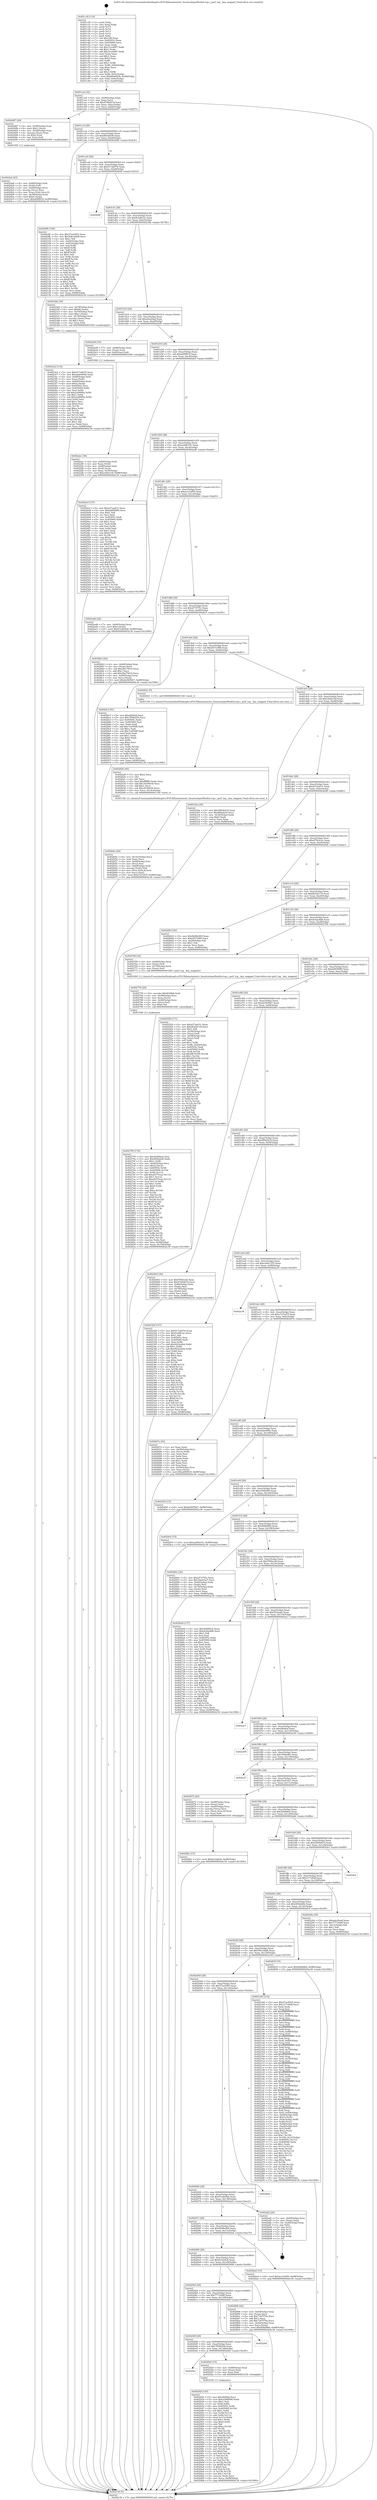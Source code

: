 digraph "0x401c30" {
  label = "0x401c30 (/mnt/c/Users/mathe/Desktop/tcc/POCII/binaries/extr_linuxtoolsperfbuiltin-top.c_perf_top__key_mapped_Final-ollvm.out::main(0))"
  labelloc = "t"
  node[shape=record]

  Entry [label="",width=0.3,height=0.3,shape=circle,fillcolor=black,style=filled]
  "0x401ca4" [label="{
     0x401ca4 [32]\l
     | [instrs]\l
     &nbsp;&nbsp;0x401ca4 \<+6\>: mov -0x98(%rbp),%eax\l
     &nbsp;&nbsp;0x401caa \<+2\>: mov %eax,%ecx\l
     &nbsp;&nbsp;0x401cac \<+6\>: sub $0x87db4b7d,%ecx\l
     &nbsp;&nbsp;0x401cb2 \<+6\>: mov %eax,-0xac(%rbp)\l
     &nbsp;&nbsp;0x401cb8 \<+6\>: mov %ecx,-0xb0(%rbp)\l
     &nbsp;&nbsp;0x401cbe \<+6\>: je 0000000000402487 \<main+0x857\>\l
  }"]
  "0x402487" [label="{
     0x402487 [29]\l
     | [instrs]\l
     &nbsp;&nbsp;0x402487 \<+4\>: mov -0x58(%rbp),%rax\l
     &nbsp;&nbsp;0x40248b \<+6\>: movl $0x1,(%rax)\l
     &nbsp;&nbsp;0x402491 \<+4\>: mov -0x58(%rbp),%rax\l
     &nbsp;&nbsp;0x402495 \<+3\>: movslq (%rax),%rax\l
     &nbsp;&nbsp;0x402498 \<+4\>: shl $0x2,%rax\l
     &nbsp;&nbsp;0x40249c \<+3\>: mov %rax,%rdi\l
     &nbsp;&nbsp;0x40249f \<+5\>: call 0000000000401050 \<malloc@plt\>\l
     | [calls]\l
     &nbsp;&nbsp;0x401050 \{1\} (unknown)\l
  }"]
  "0x401cc4" [label="{
     0x401cc4 [28]\l
     | [instrs]\l
     &nbsp;&nbsp;0x401cc4 \<+5\>: jmp 0000000000401cc9 \<main+0x99\>\l
     &nbsp;&nbsp;0x401cc9 \<+6\>: mov -0xac(%rbp),%eax\l
     &nbsp;&nbsp;0x401ccf \<+5\>: sub $0x89ebfd38,%eax\l
     &nbsp;&nbsp;0x401cd4 \<+6\>: mov %eax,-0xb4(%rbp)\l
     &nbsp;&nbsp;0x401cda \<+6\>: je 00000000004020f6 \<main+0x4c6\>\l
  }"]
  Exit [label="",width=0.3,height=0.3,shape=circle,fillcolor=black,style=filled,peripheries=2]
  "0x4020f6" [label="{
     0x4020f6 [106]\l
     | [instrs]\l
     &nbsp;&nbsp;0x4020f6 \<+5\>: mov $0x57ac6593,%eax\l
     &nbsp;&nbsp;0x4020fb \<+5\>: mov $0x50b1d4d8,%ecx\l
     &nbsp;&nbsp;0x402100 \<+2\>: mov $0x1,%dl\l
     &nbsp;&nbsp;0x402102 \<+7\>: mov -0x92(%rbp),%sil\l
     &nbsp;&nbsp;0x402109 \<+7\>: mov -0x91(%rbp),%dil\l
     &nbsp;&nbsp;0x402110 \<+3\>: mov %sil,%r8b\l
     &nbsp;&nbsp;0x402113 \<+4\>: xor $0xff,%r8b\l
     &nbsp;&nbsp;0x402117 \<+3\>: mov %dil,%r9b\l
     &nbsp;&nbsp;0x40211a \<+4\>: xor $0xff,%r9b\l
     &nbsp;&nbsp;0x40211e \<+3\>: xor $0x1,%dl\l
     &nbsp;&nbsp;0x402121 \<+3\>: mov %r8b,%r10b\l
     &nbsp;&nbsp;0x402124 \<+4\>: and $0xff,%r10b\l
     &nbsp;&nbsp;0x402128 \<+3\>: and %dl,%sil\l
     &nbsp;&nbsp;0x40212b \<+3\>: mov %r9b,%r11b\l
     &nbsp;&nbsp;0x40212e \<+4\>: and $0xff,%r11b\l
     &nbsp;&nbsp;0x402132 \<+3\>: and %dl,%dil\l
     &nbsp;&nbsp;0x402135 \<+3\>: or %sil,%r10b\l
     &nbsp;&nbsp;0x402138 \<+3\>: or %dil,%r11b\l
     &nbsp;&nbsp;0x40213b \<+3\>: xor %r11b,%r10b\l
     &nbsp;&nbsp;0x40213e \<+3\>: or %r9b,%r8b\l
     &nbsp;&nbsp;0x402141 \<+4\>: xor $0xff,%r8b\l
     &nbsp;&nbsp;0x402145 \<+3\>: or $0x1,%dl\l
     &nbsp;&nbsp;0x402148 \<+3\>: and %dl,%r8b\l
     &nbsp;&nbsp;0x40214b \<+3\>: or %r8b,%r10b\l
     &nbsp;&nbsp;0x40214e \<+4\>: test $0x1,%r10b\l
     &nbsp;&nbsp;0x402152 \<+3\>: cmovne %ecx,%eax\l
     &nbsp;&nbsp;0x402155 \<+6\>: mov %eax,-0x98(%rbp)\l
     &nbsp;&nbsp;0x40215b \<+5\>: jmp 0000000000402c36 \<main+0x1006\>\l
  }"]
  "0x401ce0" [label="{
     0x401ce0 [28]\l
     | [instrs]\l
     &nbsp;&nbsp;0x401ce0 \<+5\>: jmp 0000000000401ce5 \<main+0xb5\>\l
     &nbsp;&nbsp;0x401ce5 \<+6\>: mov -0xac(%rbp),%eax\l
     &nbsp;&nbsp;0x401ceb \<+5\>: sub $0x917a6076,%eax\l
     &nbsp;&nbsp;0x401cf0 \<+6\>: mov %eax,-0xb8(%rbp)\l
     &nbsp;&nbsp;0x401cf6 \<+6\>: je 0000000000402b4f \<main+0xf1f\>\l
  }"]
  "0x402c36" [label="{
     0x402c36 [5]\l
     | [instrs]\l
     &nbsp;&nbsp;0x402c36 \<+5\>: jmp 0000000000401ca4 \<main+0x74\>\l
  }"]
  "0x401c30" [label="{
     0x401c30 [116]\l
     | [instrs]\l
     &nbsp;&nbsp;0x401c30 \<+1\>: push %rbp\l
     &nbsp;&nbsp;0x401c31 \<+3\>: mov %rsp,%rbp\l
     &nbsp;&nbsp;0x401c34 \<+2\>: push %r15\l
     &nbsp;&nbsp;0x401c36 \<+2\>: push %r14\l
     &nbsp;&nbsp;0x401c38 \<+2\>: push %r13\l
     &nbsp;&nbsp;0x401c3a \<+2\>: push %r12\l
     &nbsp;&nbsp;0x401c3c \<+1\>: push %rbx\l
     &nbsp;&nbsp;0x401c3d \<+7\>: sub $0x148,%rsp\l
     &nbsp;&nbsp;0x401c44 \<+7\>: mov 0x40505c,%eax\l
     &nbsp;&nbsp;0x401c4b \<+7\>: mov 0x405060,%ecx\l
     &nbsp;&nbsp;0x401c52 \<+2\>: mov %eax,%edx\l
     &nbsp;&nbsp;0x401c54 \<+6\>: sub $0x31ce48f7,%edx\l
     &nbsp;&nbsp;0x401c5a \<+3\>: sub $0x1,%edx\l
     &nbsp;&nbsp;0x401c5d \<+6\>: add $0x31ce48f7,%edx\l
     &nbsp;&nbsp;0x401c63 \<+3\>: imul %edx,%eax\l
     &nbsp;&nbsp;0x401c66 \<+3\>: and $0x1,%eax\l
     &nbsp;&nbsp;0x401c69 \<+3\>: cmp $0x0,%eax\l
     &nbsp;&nbsp;0x401c6c \<+4\>: sete %r8b\l
     &nbsp;&nbsp;0x401c70 \<+4\>: and $0x1,%r8b\l
     &nbsp;&nbsp;0x401c74 \<+7\>: mov %r8b,-0x92(%rbp)\l
     &nbsp;&nbsp;0x401c7b \<+3\>: cmp $0xa,%ecx\l
     &nbsp;&nbsp;0x401c7e \<+4\>: setl %r8b\l
     &nbsp;&nbsp;0x401c82 \<+4\>: and $0x1,%r8b\l
     &nbsp;&nbsp;0x401c86 \<+7\>: mov %r8b,-0x91(%rbp)\l
     &nbsp;&nbsp;0x401c8d \<+10\>: movl $0x89ebfd38,-0x98(%rbp)\l
     &nbsp;&nbsp;0x401c97 \<+6\>: mov %edi,-0x9c(%rbp)\l
     &nbsp;&nbsp;0x401c9d \<+7\>: mov %rsi,-0xa8(%rbp)\l
  }"]
  "0x40292f" [label="{
     0x40292f [145]\l
     | [instrs]\l
     &nbsp;&nbsp;0x40292f \<+5\>: mov $0xafb94af,%ecx\l
     &nbsp;&nbsp;0x402934 \<+5\>: mov $0xec846990,%edx\l
     &nbsp;&nbsp;0x402939 \<+3\>: mov $0x1,%sil\l
     &nbsp;&nbsp;0x40293c \<+3\>: xor %r8d,%r8d\l
     &nbsp;&nbsp;0x40293f \<+8\>: mov 0x40505c,%r9d\l
     &nbsp;&nbsp;0x402947 \<+8\>: mov 0x405060,%r10d\l
     &nbsp;&nbsp;0x40294f \<+4\>: sub $0x1,%r8d\l
     &nbsp;&nbsp;0x402953 \<+3\>: mov %r9d,%r11d\l
     &nbsp;&nbsp;0x402956 \<+3\>: add %r8d,%r11d\l
     &nbsp;&nbsp;0x402959 \<+4\>: imul %r11d,%r9d\l
     &nbsp;&nbsp;0x40295d \<+4\>: and $0x1,%r9d\l
     &nbsp;&nbsp;0x402961 \<+4\>: cmp $0x0,%r9d\l
     &nbsp;&nbsp;0x402965 \<+3\>: sete %bl\l
     &nbsp;&nbsp;0x402968 \<+4\>: cmp $0xa,%r10d\l
     &nbsp;&nbsp;0x40296c \<+4\>: setl %r14b\l
     &nbsp;&nbsp;0x402970 \<+3\>: mov %bl,%r15b\l
     &nbsp;&nbsp;0x402973 \<+4\>: xor $0xff,%r15b\l
     &nbsp;&nbsp;0x402977 \<+3\>: mov %r14b,%r12b\l
     &nbsp;&nbsp;0x40297a \<+4\>: xor $0xff,%r12b\l
     &nbsp;&nbsp;0x40297e \<+4\>: xor $0x0,%sil\l
     &nbsp;&nbsp;0x402982 \<+3\>: mov %r15b,%r13b\l
     &nbsp;&nbsp;0x402985 \<+4\>: and $0x0,%r13b\l
     &nbsp;&nbsp;0x402989 \<+3\>: and %sil,%bl\l
     &nbsp;&nbsp;0x40298c \<+3\>: mov %r12b,%al\l
     &nbsp;&nbsp;0x40298f \<+2\>: and $0x0,%al\l
     &nbsp;&nbsp;0x402991 \<+3\>: and %sil,%r14b\l
     &nbsp;&nbsp;0x402994 \<+3\>: or %bl,%r13b\l
     &nbsp;&nbsp;0x402997 \<+3\>: or %r14b,%al\l
     &nbsp;&nbsp;0x40299a \<+3\>: xor %al,%r13b\l
     &nbsp;&nbsp;0x40299d \<+3\>: or %r12b,%r15b\l
     &nbsp;&nbsp;0x4029a0 \<+4\>: xor $0xff,%r15b\l
     &nbsp;&nbsp;0x4029a4 \<+4\>: or $0x0,%sil\l
     &nbsp;&nbsp;0x4029a8 \<+3\>: and %sil,%r15b\l
     &nbsp;&nbsp;0x4029ab \<+3\>: or %r15b,%r13b\l
     &nbsp;&nbsp;0x4029ae \<+4\>: test $0x1,%r13b\l
     &nbsp;&nbsp;0x4029b2 \<+3\>: cmovne %edx,%ecx\l
     &nbsp;&nbsp;0x4029b5 \<+6\>: mov %ecx,-0x98(%rbp)\l
     &nbsp;&nbsp;0x4029bb \<+5\>: jmp 0000000000402c36 \<main+0x1006\>\l
  }"]
  "0x402b4f" [label="{
     0x402b4f\l
  }", style=dashed]
  "0x401cfc" [label="{
     0x401cfc [28]\l
     | [instrs]\l
     &nbsp;&nbsp;0x401cfc \<+5\>: jmp 0000000000401d01 \<main+0xd1\>\l
     &nbsp;&nbsp;0x401d01 \<+6\>: mov -0xac(%rbp),%eax\l
     &nbsp;&nbsp;0x401d07 \<+5\>: sub $0x9c4d0c2c,%eax\l
     &nbsp;&nbsp;0x401d0c \<+6\>: mov %eax,-0xbc(%rbp)\l
     &nbsp;&nbsp;0x401d12 \<+6\>: je 00000000004023bb \<main+0x78b\>\l
  }"]
  "0x4020ec" [label="{
     0x4020ec\l
  }", style=dashed]
  "0x4023bb" [label="{
     0x4023bb [39]\l
     | [instrs]\l
     &nbsp;&nbsp;0x4023bb \<+4\>: mov -0x78(%rbp),%rax\l
     &nbsp;&nbsp;0x4023bf \<+6\>: movl $0x64,(%rax)\l
     &nbsp;&nbsp;0x4023c5 \<+4\>: mov -0x70(%rbp),%rax\l
     &nbsp;&nbsp;0x4023c9 \<+6\>: movl $0x1,(%rax)\l
     &nbsp;&nbsp;0x4023cf \<+4\>: mov -0x70(%rbp),%rax\l
     &nbsp;&nbsp;0x4023d3 \<+3\>: movslq (%rax),%rax\l
     &nbsp;&nbsp;0x4023d6 \<+4\>: shl $0x3,%rax\l
     &nbsp;&nbsp;0x4023da \<+3\>: mov %rax,%rdi\l
     &nbsp;&nbsp;0x4023dd \<+5\>: call 0000000000401050 \<malloc@plt\>\l
     | [calls]\l
     &nbsp;&nbsp;0x401050 \{1\} (unknown)\l
  }"]
  "0x401d18" [label="{
     0x401d18 [28]\l
     | [instrs]\l
     &nbsp;&nbsp;0x401d18 \<+5\>: jmp 0000000000401d1d \<main+0xed\>\l
     &nbsp;&nbsp;0x401d1d \<+6\>: mov -0xac(%rbp),%eax\l
     &nbsp;&nbsp;0x401d23 \<+5\>: sub $0xa4e20aaf,%eax\l
     &nbsp;&nbsp;0x401d28 \<+6\>: mov %eax,-0xc0(%rbp)\l
     &nbsp;&nbsp;0x401d2e \<+6\>: je 00000000004022d9 \<main+0x6a9\>\l
  }"]
  "0x402920" [label="{
     0x402920 [15]\l
     | [instrs]\l
     &nbsp;&nbsp;0x402920 \<+4\>: mov -0x68(%rbp),%rax\l
     &nbsp;&nbsp;0x402924 \<+3\>: mov (%rax),%rax\l
     &nbsp;&nbsp;0x402927 \<+3\>: mov %rax,%rdi\l
     &nbsp;&nbsp;0x40292a \<+5\>: call 0000000000401030 \<free@plt\>\l
     | [calls]\l
     &nbsp;&nbsp;0x401030 \{1\} (unknown)\l
  }"]
  "0x4022d9" [label="{
     0x4022d9 [19]\l
     | [instrs]\l
     &nbsp;&nbsp;0x4022d9 \<+7\>: mov -0x88(%rbp),%rax\l
     &nbsp;&nbsp;0x4022e0 \<+3\>: mov (%rax),%rax\l
     &nbsp;&nbsp;0x4022e3 \<+4\>: mov 0x8(%rax),%rdi\l
     &nbsp;&nbsp;0x4022e7 \<+5\>: call 0000000000401060 \<atoi@plt\>\l
     | [calls]\l
     &nbsp;&nbsp;0x401060 \{1\} (unknown)\l
  }"]
  "0x401d34" [label="{
     0x401d34 [28]\l
     | [instrs]\l
     &nbsp;&nbsp;0x401d34 \<+5\>: jmp 0000000000401d39 \<main+0x109\>\l
     &nbsp;&nbsp;0x401d39 \<+6\>: mov -0xac(%rbp),%eax\l
     &nbsp;&nbsp;0x401d3f \<+5\>: sub $0xa6f6f818,%eax\l
     &nbsp;&nbsp;0x401d44 \<+6\>: mov %eax,-0xc4(%rbp)\l
     &nbsp;&nbsp;0x401d4a \<+6\>: je 00000000004024cf \<main+0x89f\>\l
  }"]
  "0x4020d0" [label="{
     0x4020d0 [28]\l
     | [instrs]\l
     &nbsp;&nbsp;0x4020d0 \<+5\>: jmp 00000000004020d5 \<main+0x4a5\>\l
     &nbsp;&nbsp;0x4020d5 \<+6\>: mov -0xac(%rbp),%eax\l
     &nbsp;&nbsp;0x4020db \<+5\>: sub $0x7f566258,%eax\l
     &nbsp;&nbsp;0x4020e0 \<+6\>: mov %eax,-0x148(%rbp)\l
     &nbsp;&nbsp;0x4020e6 \<+6\>: je 0000000000402920 \<main+0xcf0\>\l
  }"]
  "0x4024cf" [label="{
     0x4024cf [137]\l
     | [instrs]\l
     &nbsp;&nbsp;0x4024cf \<+5\>: mov $0xd37aa031,%eax\l
     &nbsp;&nbsp;0x4024d4 \<+5\>: mov $0xdd4589f0,%ecx\l
     &nbsp;&nbsp;0x4024d9 \<+2\>: mov $0x1,%dl\l
     &nbsp;&nbsp;0x4024db \<+2\>: xor %esi,%esi\l
     &nbsp;&nbsp;0x4024dd \<+7\>: mov 0x40505c,%edi\l
     &nbsp;&nbsp;0x4024e4 \<+8\>: mov 0x405060,%r8d\l
     &nbsp;&nbsp;0x4024ec \<+3\>: sub $0x1,%esi\l
     &nbsp;&nbsp;0x4024ef \<+3\>: mov %edi,%r9d\l
     &nbsp;&nbsp;0x4024f2 \<+3\>: add %esi,%r9d\l
     &nbsp;&nbsp;0x4024f5 \<+4\>: imul %r9d,%edi\l
     &nbsp;&nbsp;0x4024f9 \<+3\>: and $0x1,%edi\l
     &nbsp;&nbsp;0x4024fc \<+3\>: cmp $0x0,%edi\l
     &nbsp;&nbsp;0x4024ff \<+4\>: sete %r10b\l
     &nbsp;&nbsp;0x402503 \<+4\>: cmp $0xa,%r8d\l
     &nbsp;&nbsp;0x402507 \<+4\>: setl %r11b\l
     &nbsp;&nbsp;0x40250b \<+3\>: mov %r10b,%bl\l
     &nbsp;&nbsp;0x40250e \<+3\>: xor $0xff,%bl\l
     &nbsp;&nbsp;0x402511 \<+3\>: mov %r11b,%r14b\l
     &nbsp;&nbsp;0x402514 \<+4\>: xor $0xff,%r14b\l
     &nbsp;&nbsp;0x402518 \<+3\>: xor $0x1,%dl\l
     &nbsp;&nbsp;0x40251b \<+3\>: mov %bl,%r15b\l
     &nbsp;&nbsp;0x40251e \<+4\>: and $0xff,%r15b\l
     &nbsp;&nbsp;0x402522 \<+3\>: and %dl,%r10b\l
     &nbsp;&nbsp;0x402525 \<+3\>: mov %r14b,%r12b\l
     &nbsp;&nbsp;0x402528 \<+4\>: and $0xff,%r12b\l
     &nbsp;&nbsp;0x40252c \<+3\>: and %dl,%r11b\l
     &nbsp;&nbsp;0x40252f \<+3\>: or %r10b,%r15b\l
     &nbsp;&nbsp;0x402532 \<+3\>: or %r11b,%r12b\l
     &nbsp;&nbsp;0x402535 \<+3\>: xor %r12b,%r15b\l
     &nbsp;&nbsp;0x402538 \<+3\>: or %r14b,%bl\l
     &nbsp;&nbsp;0x40253b \<+3\>: xor $0xff,%bl\l
     &nbsp;&nbsp;0x40253e \<+3\>: or $0x1,%dl\l
     &nbsp;&nbsp;0x402541 \<+2\>: and %dl,%bl\l
     &nbsp;&nbsp;0x402543 \<+3\>: or %bl,%r15b\l
     &nbsp;&nbsp;0x402546 \<+4\>: test $0x1,%r15b\l
     &nbsp;&nbsp;0x40254a \<+3\>: cmovne %ecx,%eax\l
     &nbsp;&nbsp;0x40254d \<+6\>: mov %eax,-0x98(%rbp)\l
     &nbsp;&nbsp;0x402553 \<+5\>: jmp 0000000000402c36 \<main+0x1006\>\l
  }"]
  "0x401d50" [label="{
     0x401d50 [28]\l
     | [instrs]\l
     &nbsp;&nbsp;0x401d50 \<+5\>: jmp 0000000000401d55 \<main+0x125\>\l
     &nbsp;&nbsp;0x401d55 \<+6\>: mov -0xac(%rbp),%eax\l
     &nbsp;&nbsp;0x401d5b \<+5\>: sub $0xaa69b191,%eax\l
     &nbsp;&nbsp;0x401d60 \<+6\>: mov %eax,-0xc8(%rbp)\l
     &nbsp;&nbsp;0x401d66 \<+6\>: je 0000000000402ad6 \<main+0xea6\>\l
  }"]
  "0x4022b8" [label="{
     0x4022b8\l
  }", style=dashed]
  "0x402ad6" [label="{
     0x402ad6 [28]\l
     | [instrs]\l
     &nbsp;&nbsp;0x402ad6 \<+7\>: mov -0x90(%rbp),%rax\l
     &nbsp;&nbsp;0x402add \<+6\>: movl $0x0,(%rax)\l
     &nbsp;&nbsp;0x402ae3 \<+10\>: movl $0x67a4b5bd,-0x98(%rbp)\l
     &nbsp;&nbsp;0x402aed \<+5\>: jmp 0000000000402c36 \<main+0x1006\>\l
  }"]
  "0x401d6c" [label="{
     0x401d6c [28]\l
     | [instrs]\l
     &nbsp;&nbsp;0x401d6c \<+5\>: jmp 0000000000401d71 \<main+0x141\>\l
     &nbsp;&nbsp;0x401d71 \<+6\>: mov -0xac(%rbp),%eax\l
     &nbsp;&nbsp;0x401d77 \<+5\>: sub $0xace1dd50,%eax\l
     &nbsp;&nbsp;0x401d7c \<+6\>: mov %eax,-0xcc(%rbp)\l
     &nbsp;&nbsp;0x401d82 \<+6\>: je 00000000004026b3 \<main+0xa83\>\l
  }"]
  "0x4020b4" [label="{
     0x4020b4 [28]\l
     | [instrs]\l
     &nbsp;&nbsp;0x4020b4 \<+5\>: jmp 00000000004020b9 \<main+0x489\>\l
     &nbsp;&nbsp;0x4020b9 \<+6\>: mov -0xac(%rbp),%eax\l
     &nbsp;&nbsp;0x4020bf \<+5\>: sub $0x77716d4f,%eax\l
     &nbsp;&nbsp;0x4020c4 \<+6\>: mov %eax,-0x144(%rbp)\l
     &nbsp;&nbsp;0x4020ca \<+6\>: je 00000000004022b8 \<main+0x688\>\l
  }"]
  "0x4026b3" [label="{
     0x4026b3 [42]\l
     | [instrs]\l
     &nbsp;&nbsp;0x4026b3 \<+4\>: mov -0x60(%rbp),%rax\l
     &nbsp;&nbsp;0x4026b7 \<+2\>: mov (%rax),%ecx\l
     &nbsp;&nbsp;0x4026b9 \<+6\>: sub $0x28a75618,%ecx\l
     &nbsp;&nbsp;0x4026bf \<+3\>: add $0x1,%ecx\l
     &nbsp;&nbsp;0x4026c2 \<+6\>: add $0x28a75618,%ecx\l
     &nbsp;&nbsp;0x4026c8 \<+4\>: mov -0x60(%rbp),%rax\l
     &nbsp;&nbsp;0x4026cc \<+2\>: mov %ecx,(%rax)\l
     &nbsp;&nbsp;0x4026ce \<+10\>: movl $0xde5659b7,-0x98(%rbp)\l
     &nbsp;&nbsp;0x4026d8 \<+5\>: jmp 0000000000402c36 \<main+0x1006\>\l
  }"]
  "0x401d88" [label="{
     0x401d88 [28]\l
     | [instrs]\l
     &nbsp;&nbsp;0x401d88 \<+5\>: jmp 0000000000401d8d \<main+0x15d\>\l
     &nbsp;&nbsp;0x401d8d \<+6\>: mov -0xac(%rbp),%eax\l
     &nbsp;&nbsp;0x401d93 \<+5\>: sub $0xaf73755c,%eax\l
     &nbsp;&nbsp;0x401d98 \<+6\>: mov %eax,-0xd0(%rbp)\l
     &nbsp;&nbsp;0x401d9e \<+6\>: je 00000000004028c5 \<main+0xc95\>\l
  }"]
  "0x40289b" [label="{
     0x40289b [42]\l
     | [instrs]\l
     &nbsp;&nbsp;0x40289b \<+4\>: mov -0x40(%rbp),%rax\l
     &nbsp;&nbsp;0x40289f \<+2\>: mov (%rax),%ecx\l
     &nbsp;&nbsp;0x4028a1 \<+6\>: sub $0x7347f70a,%ecx\l
     &nbsp;&nbsp;0x4028a7 \<+3\>: add $0x1,%ecx\l
     &nbsp;&nbsp;0x4028aa \<+6\>: add $0x7347f70a,%ecx\l
     &nbsp;&nbsp;0x4028b0 \<+4\>: mov -0x40(%rbp),%rax\l
     &nbsp;&nbsp;0x4028b4 \<+2\>: mov %ecx,(%rax)\l
     &nbsp;&nbsp;0x4028b6 \<+10\>: movl $0xf0db9f66,-0x98(%rbp)\l
     &nbsp;&nbsp;0x4028c0 \<+5\>: jmp 0000000000402c36 \<main+0x1006\>\l
  }"]
  "0x4028c5" [label="{
     0x4028c5 [91]\l
     | [instrs]\l
     &nbsp;&nbsp;0x4028c5 \<+5\>: mov $0xafb94af,%eax\l
     &nbsp;&nbsp;0x4028ca \<+5\>: mov $0x7f566258,%ecx\l
     &nbsp;&nbsp;0x4028cf \<+7\>: mov 0x40505c,%edx\l
     &nbsp;&nbsp;0x4028d6 \<+7\>: mov 0x405060,%esi\l
     &nbsp;&nbsp;0x4028dd \<+2\>: mov %edx,%edi\l
     &nbsp;&nbsp;0x4028df \<+6\>: add $0x7cef50f8,%edi\l
     &nbsp;&nbsp;0x4028e5 \<+3\>: sub $0x1,%edi\l
     &nbsp;&nbsp;0x4028e8 \<+6\>: sub $0x7cef50f8,%edi\l
     &nbsp;&nbsp;0x4028ee \<+3\>: imul %edi,%edx\l
     &nbsp;&nbsp;0x4028f1 \<+3\>: and $0x1,%edx\l
     &nbsp;&nbsp;0x4028f4 \<+3\>: cmp $0x0,%edx\l
     &nbsp;&nbsp;0x4028f7 \<+4\>: sete %r8b\l
     &nbsp;&nbsp;0x4028fb \<+3\>: cmp $0xa,%esi\l
     &nbsp;&nbsp;0x4028fe \<+4\>: setl %r9b\l
     &nbsp;&nbsp;0x402902 \<+3\>: mov %r8b,%r10b\l
     &nbsp;&nbsp;0x402905 \<+3\>: and %r9b,%r10b\l
     &nbsp;&nbsp;0x402908 \<+3\>: xor %r9b,%r8b\l
     &nbsp;&nbsp;0x40290b \<+3\>: or %r8b,%r10b\l
     &nbsp;&nbsp;0x40290e \<+4\>: test $0x1,%r10b\l
     &nbsp;&nbsp;0x402912 \<+3\>: cmovne %ecx,%eax\l
     &nbsp;&nbsp;0x402915 \<+6\>: mov %eax,-0x98(%rbp)\l
     &nbsp;&nbsp;0x40291b \<+5\>: jmp 0000000000402c36 \<main+0x1006\>\l
  }"]
  "0x401da4" [label="{
     0x401da4 [28]\l
     | [instrs]\l
     &nbsp;&nbsp;0x401da4 \<+5\>: jmp 0000000000401da9 \<main+0x179\>\l
     &nbsp;&nbsp;0x401da9 \<+6\>: mov -0xac(%rbp),%eax\l
     &nbsp;&nbsp;0x401daf \<+5\>: sub $0xb557af89,%eax\l
     &nbsp;&nbsp;0x401db4 \<+6\>: mov %eax,-0xd4(%rbp)\l
     &nbsp;&nbsp;0x401dba \<+6\>: je 0000000000402621 \<main+0x9f1\>\l
  }"]
  "0x40288c" [label="{
     0x40288c [15]\l
     | [instrs]\l
     &nbsp;&nbsp;0x40288c \<+10\>: movl $0x6e1bbfc8,-0x98(%rbp)\l
     &nbsp;&nbsp;0x402896 \<+5\>: jmp 0000000000402c36 \<main+0x1006\>\l
  }"]
  "0x402621" [label="{
     0x402621 [5]\l
     | [instrs]\l
     &nbsp;&nbsp;0x402621 \<+5\>: call 0000000000401160 \<next_i\>\l
     | [calls]\l
     &nbsp;&nbsp;0x401160 \{1\} (/mnt/c/Users/mathe/Desktop/tcc/POCII/binaries/extr_linuxtoolsperfbuiltin-top.c_perf_top__key_mapped_Final-ollvm.out::next_i)\l
  }"]
  "0x401dc0" [label="{
     0x401dc0 [28]\l
     | [instrs]\l
     &nbsp;&nbsp;0x401dc0 \<+5\>: jmp 0000000000401dc5 \<main+0x195\>\l
     &nbsp;&nbsp;0x401dc5 \<+6\>: mov -0xac(%rbp),%eax\l
     &nbsp;&nbsp;0x401dcb \<+5\>: sub $0xc0ddc10f,%eax\l
     &nbsp;&nbsp;0x401dd0 \<+6\>: mov %eax,-0xd8(%rbp)\l
     &nbsp;&nbsp;0x401dd6 \<+6\>: je 000000000040230a \<main+0x6da\>\l
  }"]
  "0x402795" [label="{
     0x402795 [170]\l
     | [instrs]\l
     &nbsp;&nbsp;0x402795 \<+5\>: mov $0x204f46cb,%esi\l
     &nbsp;&nbsp;0x40279a \<+5\>: mov $0x489debf2,%edx\l
     &nbsp;&nbsp;0x40279f \<+3\>: mov $0x1,%r8b\l
     &nbsp;&nbsp;0x4027a2 \<+4\>: mov -0x40(%rbp),%rcx\l
     &nbsp;&nbsp;0x4027a6 \<+6\>: movl $0x0,(%rcx)\l
     &nbsp;&nbsp;0x4027ac \<+8\>: mov 0x40505c,%r9d\l
     &nbsp;&nbsp;0x4027b4 \<+8\>: mov 0x405060,%r10d\l
     &nbsp;&nbsp;0x4027bc \<+3\>: mov %r9d,%r11d\l
     &nbsp;&nbsp;0x4027bf \<+7\>: add $0xa9375ca2,%r11d\l
     &nbsp;&nbsp;0x4027c6 \<+4\>: sub $0x1,%r11d\l
     &nbsp;&nbsp;0x4027ca \<+7\>: sub $0xa9375ca2,%r11d\l
     &nbsp;&nbsp;0x4027d1 \<+4\>: imul %r11d,%r9d\l
     &nbsp;&nbsp;0x4027d5 \<+4\>: and $0x1,%r9d\l
     &nbsp;&nbsp;0x4027d9 \<+4\>: cmp $0x0,%r9d\l
     &nbsp;&nbsp;0x4027dd \<+3\>: sete %bl\l
     &nbsp;&nbsp;0x4027e0 \<+4\>: cmp $0xa,%r10d\l
     &nbsp;&nbsp;0x4027e4 \<+4\>: setl %r14b\l
     &nbsp;&nbsp;0x4027e8 \<+3\>: mov %bl,%r15b\l
     &nbsp;&nbsp;0x4027eb \<+4\>: xor $0xff,%r15b\l
     &nbsp;&nbsp;0x4027ef \<+3\>: mov %r14b,%r12b\l
     &nbsp;&nbsp;0x4027f2 \<+4\>: xor $0xff,%r12b\l
     &nbsp;&nbsp;0x4027f6 \<+4\>: xor $0x1,%r8b\l
     &nbsp;&nbsp;0x4027fa \<+3\>: mov %r15b,%r13b\l
     &nbsp;&nbsp;0x4027fd \<+4\>: and $0xff,%r13b\l
     &nbsp;&nbsp;0x402801 \<+3\>: and %r8b,%bl\l
     &nbsp;&nbsp;0x402804 \<+3\>: mov %r12b,%cl\l
     &nbsp;&nbsp;0x402807 \<+3\>: and $0xff,%cl\l
     &nbsp;&nbsp;0x40280a \<+3\>: and %r8b,%r14b\l
     &nbsp;&nbsp;0x40280d \<+3\>: or %bl,%r13b\l
     &nbsp;&nbsp;0x402810 \<+3\>: or %r14b,%cl\l
     &nbsp;&nbsp;0x402813 \<+3\>: xor %cl,%r13b\l
     &nbsp;&nbsp;0x402816 \<+3\>: or %r12b,%r15b\l
     &nbsp;&nbsp;0x402819 \<+4\>: xor $0xff,%r15b\l
     &nbsp;&nbsp;0x40281d \<+4\>: or $0x1,%r8b\l
     &nbsp;&nbsp;0x402821 \<+3\>: and %r8b,%r15b\l
     &nbsp;&nbsp;0x402824 \<+3\>: or %r15b,%r13b\l
     &nbsp;&nbsp;0x402827 \<+4\>: test $0x1,%r13b\l
     &nbsp;&nbsp;0x40282b \<+3\>: cmovne %edx,%esi\l
     &nbsp;&nbsp;0x40282e \<+6\>: mov %esi,-0x98(%rbp)\l
     &nbsp;&nbsp;0x402834 \<+6\>: mov %eax,-0x150(%rbp)\l
     &nbsp;&nbsp;0x40283a \<+5\>: jmp 0000000000402c36 \<main+0x1006\>\l
  }"]
  "0x40230a" [label="{
     0x40230a [30]\l
     | [instrs]\l
     &nbsp;&nbsp;0x40230a \<+5\>: mov $0x29b56419,%eax\l
     &nbsp;&nbsp;0x40230f \<+5\>: mov $0xdf9ad218,%ecx\l
     &nbsp;&nbsp;0x402314 \<+3\>: mov -0x30(%rbp),%edx\l
     &nbsp;&nbsp;0x402317 \<+3\>: cmp $0x0,%edx\l
     &nbsp;&nbsp;0x40231a \<+3\>: cmove %ecx,%eax\l
     &nbsp;&nbsp;0x40231d \<+6\>: mov %eax,-0x98(%rbp)\l
     &nbsp;&nbsp;0x402323 \<+5\>: jmp 0000000000402c36 \<main+0x1006\>\l
  }"]
  "0x401ddc" [label="{
     0x401ddc [28]\l
     | [instrs]\l
     &nbsp;&nbsp;0x401ddc \<+5\>: jmp 0000000000401de1 \<main+0x1b1\>\l
     &nbsp;&nbsp;0x401de1 \<+6\>: mov -0xac(%rbp),%eax\l
     &nbsp;&nbsp;0x401de7 \<+5\>: sub $0xd37aa031,%eax\l
     &nbsp;&nbsp;0x401dec \<+6\>: mov %eax,-0xdc(%rbp)\l
     &nbsp;&nbsp;0x401df2 \<+6\>: je 0000000000402b96 \<main+0xf66\>\l
  }"]
  "0x402778" [label="{
     0x402778 [29]\l
     | [instrs]\l
     &nbsp;&nbsp;0x402778 \<+10\>: movabs $0x4030b6,%rdi\l
     &nbsp;&nbsp;0x402782 \<+4\>: mov -0x48(%rbp),%rcx\l
     &nbsp;&nbsp;0x402786 \<+2\>: mov %eax,(%rcx)\l
     &nbsp;&nbsp;0x402788 \<+4\>: mov -0x48(%rbp),%rcx\l
     &nbsp;&nbsp;0x40278c \<+2\>: mov (%rcx),%esi\l
     &nbsp;&nbsp;0x40278e \<+2\>: mov $0x0,%al\l
     &nbsp;&nbsp;0x402790 \<+5\>: call 0000000000401040 \<printf@plt\>\l
     | [calls]\l
     &nbsp;&nbsp;0x401040 \{1\} (unknown)\l
  }"]
  "0x402b96" [label="{
     0x402b96\l
  }", style=dashed]
  "0x401df8" [label="{
     0x401df8 [28]\l
     | [instrs]\l
     &nbsp;&nbsp;0x401df8 \<+5\>: jmp 0000000000401dfd \<main+0x1cd\>\l
     &nbsp;&nbsp;0x401dfd \<+6\>: mov -0xac(%rbp),%eax\l
     &nbsp;&nbsp;0x401e03 \<+5\>: sub $0xd75b3c2c,%eax\l
     &nbsp;&nbsp;0x401e08 \<+6\>: mov %eax,-0xe0(%rbp)\l
     &nbsp;&nbsp;0x401e0e \<+6\>: je 00000000004029de \<main+0xdae\>\l
  }"]
  "0x402098" [label="{
     0x402098 [28]\l
     | [instrs]\l
     &nbsp;&nbsp;0x402098 \<+5\>: jmp 000000000040209d \<main+0x46d\>\l
     &nbsp;&nbsp;0x40209d \<+6\>: mov -0xac(%rbp),%eax\l
     &nbsp;&nbsp;0x4020a3 \<+5\>: sub $0x6e1bbfc8,%eax\l
     &nbsp;&nbsp;0x4020a8 \<+6\>: mov %eax,-0x140(%rbp)\l
     &nbsp;&nbsp;0x4020ae \<+6\>: je 000000000040289b \<main+0xc6b\>\l
  }"]
  "0x4029de" [label="{
     0x4029de\l
  }", style=dashed]
  "0x401e14" [label="{
     0x401e14 [28]\l
     | [instrs]\l
     &nbsp;&nbsp;0x401e14 \<+5\>: jmp 0000000000401e19 \<main+0x1e9\>\l
     &nbsp;&nbsp;0x401e19 \<+6\>: mov -0xac(%rbp),%eax\l
     &nbsp;&nbsp;0x401e1f \<+5\>: sub $0xdb202118,%eax\l
     &nbsp;&nbsp;0x401e24 \<+6\>: mov %eax,-0xe4(%rbp)\l
     &nbsp;&nbsp;0x401e2a \<+6\>: je 0000000000402603 \<main+0x9d3\>\l
  }"]
  "0x4026a4" [label="{
     0x4026a4 [15]\l
     | [instrs]\l
     &nbsp;&nbsp;0x4026a4 \<+10\>: movl $0xace1dd50,-0x98(%rbp)\l
     &nbsp;&nbsp;0x4026ae \<+5\>: jmp 0000000000402c36 \<main+0x1006\>\l
  }"]
  "0x402603" [label="{
     0x402603 [30]\l
     | [instrs]\l
     &nbsp;&nbsp;0x402603 \<+5\>: mov $0x6b98e009,%eax\l
     &nbsp;&nbsp;0x402608 \<+5\>: mov $0xb557af89,%ecx\l
     &nbsp;&nbsp;0x40260d \<+3\>: mov -0x29(%rbp),%dl\l
     &nbsp;&nbsp;0x402610 \<+3\>: test $0x1,%dl\l
     &nbsp;&nbsp;0x402613 \<+3\>: cmovne %ecx,%eax\l
     &nbsp;&nbsp;0x402616 \<+6\>: mov %eax,-0x98(%rbp)\l
     &nbsp;&nbsp;0x40261c \<+5\>: jmp 0000000000402c36 \<main+0x1006\>\l
  }"]
  "0x401e30" [label="{
     0x401e30 [28]\l
     | [instrs]\l
     &nbsp;&nbsp;0x401e30 \<+5\>: jmp 0000000000401e35 \<main+0x205\>\l
     &nbsp;&nbsp;0x401e35 \<+6\>: mov -0xac(%rbp),%eax\l
     &nbsp;&nbsp;0x401e3b \<+5\>: sub $0xdc62e8d8,%eax\l
     &nbsp;&nbsp;0x401e40 \<+6\>: mov %eax,-0xe8(%rbp)\l
     &nbsp;&nbsp;0x401e46 \<+6\>: je 0000000000402766 \<main+0xb36\>\l
  }"]
  "0x40207c" [label="{
     0x40207c [28]\l
     | [instrs]\l
     &nbsp;&nbsp;0x40207c \<+5\>: jmp 0000000000402081 \<main+0x451\>\l
     &nbsp;&nbsp;0x402081 \<+6\>: mov -0xac(%rbp),%eax\l
     &nbsp;&nbsp;0x402087 \<+5\>: sub $0x6b98e009,%eax\l
     &nbsp;&nbsp;0x40208c \<+6\>: mov %eax,-0x13c(%rbp)\l
     &nbsp;&nbsp;0x402092 \<+6\>: je 00000000004026a4 \<main+0xa74\>\l
  }"]
  "0x402766" [label="{
     0x402766 [18]\l
     | [instrs]\l
     &nbsp;&nbsp;0x402766 \<+4\>: mov -0x68(%rbp),%rax\l
     &nbsp;&nbsp;0x40276a \<+3\>: mov (%rax),%rdi\l
     &nbsp;&nbsp;0x40276d \<+4\>: mov -0x78(%rbp),%rax\l
     &nbsp;&nbsp;0x402771 \<+2\>: mov (%rax),%esi\l
     &nbsp;&nbsp;0x402773 \<+5\>: call 0000000000401600 \<perf_top__key_mapped\>\l
     | [calls]\l
     &nbsp;&nbsp;0x401600 \{1\} (/mnt/c/Users/mathe/Desktop/tcc/POCII/binaries/extr_linuxtoolsperfbuiltin-top.c_perf_top__key_mapped_Final-ollvm.out::perf_top__key_mapped)\l
  }"]
  "0x401e4c" [label="{
     0x401e4c [28]\l
     | [instrs]\l
     &nbsp;&nbsp;0x401e4c \<+5\>: jmp 0000000000401e51 \<main+0x221\>\l
     &nbsp;&nbsp;0x401e51 \<+6\>: mov -0xac(%rbp),%eax\l
     &nbsp;&nbsp;0x401e57 \<+5\>: sub $0xdd4589f0,%eax\l
     &nbsp;&nbsp;0x401e5c \<+6\>: mov %eax,-0xec(%rbp)\l
     &nbsp;&nbsp;0x401e62 \<+6\>: je 0000000000402558 \<main+0x928\>\l
  }"]
  "0x402af2" [label="{
     0x402af2 [24]\l
     | [instrs]\l
     &nbsp;&nbsp;0x402af2 \<+7\>: mov -0x90(%rbp),%rax\l
     &nbsp;&nbsp;0x402af9 \<+2\>: mov (%rax),%eax\l
     &nbsp;&nbsp;0x402afb \<+4\>: lea -0x28(%rbp),%rsp\l
     &nbsp;&nbsp;0x402aff \<+1\>: pop %rbx\l
     &nbsp;&nbsp;0x402b00 \<+2\>: pop %r12\l
     &nbsp;&nbsp;0x402b02 \<+2\>: pop %r13\l
     &nbsp;&nbsp;0x402b04 \<+2\>: pop %r14\l
     &nbsp;&nbsp;0x402b06 \<+2\>: pop %r15\l
     &nbsp;&nbsp;0x402b08 \<+1\>: pop %rbp\l
     &nbsp;&nbsp;0x402b09 \<+1\>: ret\l
  }"]
  "0x402558" [label="{
     0x402558 [171]\l
     | [instrs]\l
     &nbsp;&nbsp;0x402558 \<+5\>: mov $0xd37aa031,%eax\l
     &nbsp;&nbsp;0x40255d \<+5\>: mov $0xdb202118,%ecx\l
     &nbsp;&nbsp;0x402562 \<+2\>: mov $0x1,%dl\l
     &nbsp;&nbsp;0x402564 \<+4\>: mov -0x50(%rbp),%rsi\l
     &nbsp;&nbsp;0x402568 \<+2\>: mov (%rsi),%edi\l
     &nbsp;&nbsp;0x40256a \<+4\>: mov -0x58(%rbp),%rsi\l
     &nbsp;&nbsp;0x40256e \<+2\>: cmp (%rsi),%edi\l
     &nbsp;&nbsp;0x402570 \<+4\>: setl %r8b\l
     &nbsp;&nbsp;0x402574 \<+4\>: and $0x1,%r8b\l
     &nbsp;&nbsp;0x402578 \<+4\>: mov %r8b,-0x29(%rbp)\l
     &nbsp;&nbsp;0x40257c \<+7\>: mov 0x40505c,%edi\l
     &nbsp;&nbsp;0x402583 \<+8\>: mov 0x405060,%r9d\l
     &nbsp;&nbsp;0x40258b \<+3\>: mov %edi,%r10d\l
     &nbsp;&nbsp;0x40258e \<+7\>: sub $0x4fb7b359,%r10d\l
     &nbsp;&nbsp;0x402595 \<+4\>: sub $0x1,%r10d\l
     &nbsp;&nbsp;0x402599 \<+7\>: add $0x4fb7b359,%r10d\l
     &nbsp;&nbsp;0x4025a0 \<+4\>: imul %r10d,%edi\l
     &nbsp;&nbsp;0x4025a4 \<+3\>: and $0x1,%edi\l
     &nbsp;&nbsp;0x4025a7 \<+3\>: cmp $0x0,%edi\l
     &nbsp;&nbsp;0x4025aa \<+4\>: sete %r8b\l
     &nbsp;&nbsp;0x4025ae \<+4\>: cmp $0xa,%r9d\l
     &nbsp;&nbsp;0x4025b2 \<+4\>: setl %r11b\l
     &nbsp;&nbsp;0x4025b6 \<+3\>: mov %r8b,%bl\l
     &nbsp;&nbsp;0x4025b9 \<+3\>: xor $0xff,%bl\l
     &nbsp;&nbsp;0x4025bc \<+3\>: mov %r11b,%r14b\l
     &nbsp;&nbsp;0x4025bf \<+4\>: xor $0xff,%r14b\l
     &nbsp;&nbsp;0x4025c3 \<+3\>: xor $0x1,%dl\l
     &nbsp;&nbsp;0x4025c6 \<+3\>: mov %bl,%r15b\l
     &nbsp;&nbsp;0x4025c9 \<+4\>: and $0xff,%r15b\l
     &nbsp;&nbsp;0x4025cd \<+3\>: and %dl,%r8b\l
     &nbsp;&nbsp;0x4025d0 \<+3\>: mov %r14b,%r12b\l
     &nbsp;&nbsp;0x4025d3 \<+4\>: and $0xff,%r12b\l
     &nbsp;&nbsp;0x4025d7 \<+3\>: and %dl,%r11b\l
     &nbsp;&nbsp;0x4025da \<+3\>: or %r8b,%r15b\l
     &nbsp;&nbsp;0x4025dd \<+3\>: or %r11b,%r12b\l
     &nbsp;&nbsp;0x4025e0 \<+3\>: xor %r12b,%r15b\l
     &nbsp;&nbsp;0x4025e3 \<+3\>: or %r14b,%bl\l
     &nbsp;&nbsp;0x4025e6 \<+3\>: xor $0xff,%bl\l
     &nbsp;&nbsp;0x4025e9 \<+3\>: or $0x1,%dl\l
     &nbsp;&nbsp;0x4025ec \<+2\>: and %dl,%bl\l
     &nbsp;&nbsp;0x4025ee \<+3\>: or %bl,%r15b\l
     &nbsp;&nbsp;0x4025f1 \<+4\>: test $0x1,%r15b\l
     &nbsp;&nbsp;0x4025f5 \<+3\>: cmovne %ecx,%eax\l
     &nbsp;&nbsp;0x4025f8 \<+6\>: mov %eax,-0x98(%rbp)\l
     &nbsp;&nbsp;0x4025fe \<+5\>: jmp 0000000000402c36 \<main+0x1006\>\l
  }"]
  "0x401e68" [label="{
     0x401e68 [28]\l
     | [instrs]\l
     &nbsp;&nbsp;0x401e68 \<+5\>: jmp 0000000000401e6d \<main+0x23d\>\l
     &nbsp;&nbsp;0x401e6d \<+6\>: mov -0xac(%rbp),%eax\l
     &nbsp;&nbsp;0x401e73 \<+5\>: sub $0xde5659b7,%eax\l
     &nbsp;&nbsp;0x401e78 \<+6\>: mov %eax,-0xf0(%rbp)\l
     &nbsp;&nbsp;0x401e7e \<+6\>: je 0000000000402463 \<main+0x833\>\l
  }"]
  "0x402060" [label="{
     0x402060 [28]\l
     | [instrs]\l
     &nbsp;&nbsp;0x402060 \<+5\>: jmp 0000000000402065 \<main+0x435\>\l
     &nbsp;&nbsp;0x402065 \<+6\>: mov -0xac(%rbp),%eax\l
     &nbsp;&nbsp;0x40206b \<+5\>: sub $0x67a4b5bd,%eax\l
     &nbsp;&nbsp;0x402070 \<+6\>: mov %eax,-0x138(%rbp)\l
     &nbsp;&nbsp;0x402076 \<+6\>: je 0000000000402af2 \<main+0xec2\>\l
  }"]
  "0x402463" [label="{
     0x402463 [36]\l
     | [instrs]\l
     &nbsp;&nbsp;0x402463 \<+5\>: mov $0xf769ecdd,%eax\l
     &nbsp;&nbsp;0x402468 \<+5\>: mov $0x87db4b7d,%ecx\l
     &nbsp;&nbsp;0x40246d \<+4\>: mov -0x60(%rbp),%rdx\l
     &nbsp;&nbsp;0x402471 \<+2\>: mov (%rdx),%esi\l
     &nbsp;&nbsp;0x402473 \<+4\>: mov -0x70(%rbp),%rdx\l
     &nbsp;&nbsp;0x402477 \<+2\>: cmp (%rdx),%esi\l
     &nbsp;&nbsp;0x402479 \<+3\>: cmovl %ecx,%eax\l
     &nbsp;&nbsp;0x40247c \<+6\>: mov %eax,-0x98(%rbp)\l
     &nbsp;&nbsp;0x402482 \<+5\>: jmp 0000000000402c36 \<main+0x1006\>\l
  }"]
  "0x401e84" [label="{
     0x401e84 [28]\l
     | [instrs]\l
     &nbsp;&nbsp;0x401e84 \<+5\>: jmp 0000000000401e89 \<main+0x259\>\l
     &nbsp;&nbsp;0x401e89 \<+6\>: mov -0xac(%rbp),%eax\l
     &nbsp;&nbsp;0x401e8f \<+5\>: sub $0xdf9ad218,%eax\l
     &nbsp;&nbsp;0x401e94 \<+6\>: mov %eax,-0xf4(%rbp)\l
     &nbsp;&nbsp;0x401e9a \<+6\>: je 0000000000402328 \<main+0x6f8\>\l
  }"]
  "0x402b0a" [label="{
     0x402b0a\l
  }", style=dashed]
  "0x402328" [label="{
     0x402328 [147]\l
     | [instrs]\l
     &nbsp;&nbsp;0x402328 \<+5\>: mov $0x917a6076,%eax\l
     &nbsp;&nbsp;0x40232d \<+5\>: mov $0x9c4d0c2c,%ecx\l
     &nbsp;&nbsp;0x402332 \<+2\>: mov $0x1,%dl\l
     &nbsp;&nbsp;0x402334 \<+7\>: mov 0x40505c,%esi\l
     &nbsp;&nbsp;0x40233b \<+7\>: mov 0x405060,%edi\l
     &nbsp;&nbsp;0x402342 \<+3\>: mov %esi,%r8d\l
     &nbsp;&nbsp;0x402345 \<+7\>: add $0x9422a264,%r8d\l
     &nbsp;&nbsp;0x40234c \<+4\>: sub $0x1,%r8d\l
     &nbsp;&nbsp;0x402350 \<+7\>: sub $0x9422a264,%r8d\l
     &nbsp;&nbsp;0x402357 \<+4\>: imul %r8d,%esi\l
     &nbsp;&nbsp;0x40235b \<+3\>: and $0x1,%esi\l
     &nbsp;&nbsp;0x40235e \<+3\>: cmp $0x0,%esi\l
     &nbsp;&nbsp;0x402361 \<+4\>: sete %r9b\l
     &nbsp;&nbsp;0x402365 \<+3\>: cmp $0xa,%edi\l
     &nbsp;&nbsp;0x402368 \<+4\>: setl %r10b\l
     &nbsp;&nbsp;0x40236c \<+3\>: mov %r9b,%r11b\l
     &nbsp;&nbsp;0x40236f \<+4\>: xor $0xff,%r11b\l
     &nbsp;&nbsp;0x402373 \<+3\>: mov %r10b,%bl\l
     &nbsp;&nbsp;0x402376 \<+3\>: xor $0xff,%bl\l
     &nbsp;&nbsp;0x402379 \<+3\>: xor $0x0,%dl\l
     &nbsp;&nbsp;0x40237c \<+3\>: mov %r11b,%r14b\l
     &nbsp;&nbsp;0x40237f \<+4\>: and $0x0,%r14b\l
     &nbsp;&nbsp;0x402383 \<+3\>: and %dl,%r9b\l
     &nbsp;&nbsp;0x402386 \<+3\>: mov %bl,%r15b\l
     &nbsp;&nbsp;0x402389 \<+4\>: and $0x0,%r15b\l
     &nbsp;&nbsp;0x40238d \<+3\>: and %dl,%r10b\l
     &nbsp;&nbsp;0x402390 \<+3\>: or %r9b,%r14b\l
     &nbsp;&nbsp;0x402393 \<+3\>: or %r10b,%r15b\l
     &nbsp;&nbsp;0x402396 \<+3\>: xor %r15b,%r14b\l
     &nbsp;&nbsp;0x402399 \<+3\>: or %bl,%r11b\l
     &nbsp;&nbsp;0x40239c \<+4\>: xor $0xff,%r11b\l
     &nbsp;&nbsp;0x4023a0 \<+3\>: or $0x0,%dl\l
     &nbsp;&nbsp;0x4023a3 \<+3\>: and %dl,%r11b\l
     &nbsp;&nbsp;0x4023a6 \<+3\>: or %r11b,%r14b\l
     &nbsp;&nbsp;0x4023a9 \<+4\>: test $0x1,%r14b\l
     &nbsp;&nbsp;0x4023ad \<+3\>: cmovne %ecx,%eax\l
     &nbsp;&nbsp;0x4023b0 \<+6\>: mov %eax,-0x98(%rbp)\l
     &nbsp;&nbsp;0x4023b6 \<+5\>: jmp 0000000000402c36 \<main+0x1006\>\l
  }"]
  "0x401ea0" [label="{
     0x401ea0 [28]\l
     | [instrs]\l
     &nbsp;&nbsp;0x401ea0 \<+5\>: jmp 0000000000401ea5 \<main+0x275\>\l
     &nbsp;&nbsp;0x401ea5 \<+6\>: mov -0xac(%rbp),%eax\l
     &nbsp;&nbsp;0x401eab \<+5\>: sub $0xe2461355,%eax\l
     &nbsp;&nbsp;0x401eb0 \<+6\>: mov %eax,-0xf8(%rbp)\l
     &nbsp;&nbsp;0x401eb6 \<+6\>: je 0000000000402a39 \<main+0xe09\>\l
  }"]
  "0x40264e" [label="{
     0x40264e [44]\l
     | [instrs]\l
     &nbsp;&nbsp;0x40264e \<+6\>: mov -0x14c(%rbp),%ecx\l
     &nbsp;&nbsp;0x402654 \<+3\>: imul %eax,%ecx\l
     &nbsp;&nbsp;0x402657 \<+4\>: mov -0x68(%rbp),%rsi\l
     &nbsp;&nbsp;0x40265b \<+3\>: mov (%rsi),%rsi\l
     &nbsp;&nbsp;0x40265e \<+4\>: mov -0x60(%rbp),%rdi\l
     &nbsp;&nbsp;0x402662 \<+3\>: movslq (%rdi),%rdi\l
     &nbsp;&nbsp;0x402665 \<+4\>: mov (%rsi,%rdi,8),%rsi\l
     &nbsp;&nbsp;0x402669 \<+2\>: mov %ecx,(%rsi)\l
     &nbsp;&nbsp;0x40266b \<+10\>: movl $0xe727a47f,-0x98(%rbp)\l
     &nbsp;&nbsp;0x402675 \<+5\>: jmp 0000000000402c36 \<main+0x1006\>\l
  }"]
  "0x402a39" [label="{
     0x402a39\l
  }", style=dashed]
  "0x401ebc" [label="{
     0x401ebc [28]\l
     | [instrs]\l
     &nbsp;&nbsp;0x401ebc \<+5\>: jmp 0000000000401ec1 \<main+0x291\>\l
     &nbsp;&nbsp;0x401ec1 \<+6\>: mov -0xac(%rbp),%eax\l
     &nbsp;&nbsp;0x401ec7 \<+5\>: sub $0xe727a47f,%eax\l
     &nbsp;&nbsp;0x401ecc \<+6\>: mov %eax,-0xfc(%rbp)\l
     &nbsp;&nbsp;0x401ed2 \<+6\>: je 000000000040267a \<main+0xa4a\>\l
  }"]
  "0x402626" [label="{
     0x402626 [40]\l
     | [instrs]\l
     &nbsp;&nbsp;0x402626 \<+5\>: mov $0x2,%ecx\l
     &nbsp;&nbsp;0x40262b \<+1\>: cltd\l
     &nbsp;&nbsp;0x40262c \<+2\>: idiv %ecx\l
     &nbsp;&nbsp;0x40262e \<+6\>: imul $0xfffffffe,%edx,%ecx\l
     &nbsp;&nbsp;0x402634 \<+6\>: add $0x341f6436,%ecx\l
     &nbsp;&nbsp;0x40263a \<+3\>: add $0x1,%ecx\l
     &nbsp;&nbsp;0x40263d \<+6\>: sub $0x341f6436,%ecx\l
     &nbsp;&nbsp;0x402643 \<+6\>: mov %ecx,-0x14c(%rbp)\l
     &nbsp;&nbsp;0x402649 \<+5\>: call 0000000000401160 \<next_i\>\l
     | [calls]\l
     &nbsp;&nbsp;0x401160 \{1\} (/mnt/c/Users/mathe/Desktop/tcc/POCII/binaries/extr_linuxtoolsperfbuiltin-top.c_perf_top__key_mapped_Final-ollvm.out::next_i)\l
  }"]
  "0x40267a" [label="{
     0x40267a [42]\l
     | [instrs]\l
     &nbsp;&nbsp;0x40267a \<+2\>: xor %eax,%eax\l
     &nbsp;&nbsp;0x40267c \<+4\>: mov -0x50(%rbp),%rcx\l
     &nbsp;&nbsp;0x402680 \<+2\>: mov (%rcx),%edx\l
     &nbsp;&nbsp;0x402682 \<+2\>: mov %eax,%esi\l
     &nbsp;&nbsp;0x402684 \<+2\>: sub %edx,%esi\l
     &nbsp;&nbsp;0x402686 \<+2\>: mov %eax,%edx\l
     &nbsp;&nbsp;0x402688 \<+3\>: sub $0x1,%edx\l
     &nbsp;&nbsp;0x40268b \<+2\>: add %edx,%esi\l
     &nbsp;&nbsp;0x40268d \<+2\>: sub %esi,%eax\l
     &nbsp;&nbsp;0x40268f \<+4\>: mov -0x50(%rbp),%rcx\l
     &nbsp;&nbsp;0x402693 \<+2\>: mov %eax,(%rcx)\l
     &nbsp;&nbsp;0x402695 \<+10\>: movl $0xa6f6f818,-0x98(%rbp)\l
     &nbsp;&nbsp;0x40269f \<+5\>: jmp 0000000000402c36 \<main+0x1006\>\l
  }"]
  "0x401ed8" [label="{
     0x401ed8 [28]\l
     | [instrs]\l
     &nbsp;&nbsp;0x401ed8 \<+5\>: jmp 0000000000401edd \<main+0x2ad\>\l
     &nbsp;&nbsp;0x401edd \<+6\>: mov -0xac(%rbp),%eax\l
     &nbsp;&nbsp;0x401ee3 \<+5\>: sub $0xebde995b,%eax\l
     &nbsp;&nbsp;0x401ee8 \<+6\>: mov %eax,-0x100(%rbp)\l
     &nbsp;&nbsp;0x401eee \<+6\>: je 0000000000402454 \<main+0x824\>\l
  }"]
  "0x4024a4" [label="{
     0x4024a4 [43]\l
     | [instrs]\l
     &nbsp;&nbsp;0x4024a4 \<+4\>: mov -0x68(%rbp),%rdi\l
     &nbsp;&nbsp;0x4024a8 \<+3\>: mov (%rdi),%rdi\l
     &nbsp;&nbsp;0x4024ab \<+4\>: mov -0x60(%rbp),%rcx\l
     &nbsp;&nbsp;0x4024af \<+3\>: movslq (%rcx),%rcx\l
     &nbsp;&nbsp;0x4024b2 \<+4\>: mov %rax,(%rdi,%rcx,8)\l
     &nbsp;&nbsp;0x4024b6 \<+4\>: mov -0x50(%rbp),%rax\l
     &nbsp;&nbsp;0x4024ba \<+6\>: movl $0x0,(%rax)\l
     &nbsp;&nbsp;0x4024c0 \<+10\>: movl $0xa6f6f818,-0x98(%rbp)\l
     &nbsp;&nbsp;0x4024ca \<+5\>: jmp 0000000000402c36 \<main+0x1006\>\l
  }"]
  "0x402454" [label="{
     0x402454 [15]\l
     | [instrs]\l
     &nbsp;&nbsp;0x402454 \<+10\>: movl $0xde5659b7,-0x98(%rbp)\l
     &nbsp;&nbsp;0x40245e \<+5\>: jmp 0000000000402c36 \<main+0x1006\>\l
  }"]
  "0x401ef4" [label="{
     0x401ef4 [28]\l
     | [instrs]\l
     &nbsp;&nbsp;0x401ef4 \<+5\>: jmp 0000000000401ef9 \<main+0x2c9\>\l
     &nbsp;&nbsp;0x401ef9 \<+6\>: mov -0xac(%rbp),%eax\l
     &nbsp;&nbsp;0x401eff \<+5\>: sub $0xec846990,%eax\l
     &nbsp;&nbsp;0x401f04 \<+6\>: mov %eax,-0x104(%rbp)\l
     &nbsp;&nbsp;0x401f0a \<+6\>: je 00000000004029c0 \<main+0xd90\>\l
  }"]
  "0x4023e2" [label="{
     0x4023e2 [114]\l
     | [instrs]\l
     &nbsp;&nbsp;0x4023e2 \<+5\>: mov $0x917a6076,%ecx\l
     &nbsp;&nbsp;0x4023e7 \<+5\>: mov $0xebde995b,%edx\l
     &nbsp;&nbsp;0x4023ec \<+4\>: mov -0x68(%rbp),%rdi\l
     &nbsp;&nbsp;0x4023f0 \<+3\>: mov %rax,(%rdi)\l
     &nbsp;&nbsp;0x4023f3 \<+4\>: mov -0x60(%rbp),%rax\l
     &nbsp;&nbsp;0x4023f7 \<+6\>: movl $0x0,(%rax)\l
     &nbsp;&nbsp;0x4023fd \<+7\>: mov 0x40505c,%esi\l
     &nbsp;&nbsp;0x402404 \<+8\>: mov 0x405060,%r8d\l
     &nbsp;&nbsp;0x40240c \<+3\>: mov %esi,%r9d\l
     &nbsp;&nbsp;0x40240f \<+7\>: add $0x2cd8f90a,%r9d\l
     &nbsp;&nbsp;0x402416 \<+4\>: sub $0x1,%r9d\l
     &nbsp;&nbsp;0x40241a \<+7\>: sub $0x2cd8f90a,%r9d\l
     &nbsp;&nbsp;0x402421 \<+4\>: imul %r9d,%esi\l
     &nbsp;&nbsp;0x402425 \<+3\>: and $0x1,%esi\l
     &nbsp;&nbsp;0x402428 \<+3\>: cmp $0x0,%esi\l
     &nbsp;&nbsp;0x40242b \<+4\>: sete %r10b\l
     &nbsp;&nbsp;0x40242f \<+4\>: cmp $0xa,%r8d\l
     &nbsp;&nbsp;0x402433 \<+4\>: setl %r11b\l
     &nbsp;&nbsp;0x402437 \<+3\>: mov %r10b,%bl\l
     &nbsp;&nbsp;0x40243a \<+3\>: and %r11b,%bl\l
     &nbsp;&nbsp;0x40243d \<+3\>: xor %r11b,%r10b\l
     &nbsp;&nbsp;0x402440 \<+3\>: or %r10b,%bl\l
     &nbsp;&nbsp;0x402443 \<+3\>: test $0x1,%bl\l
     &nbsp;&nbsp;0x402446 \<+3\>: cmovne %edx,%ecx\l
     &nbsp;&nbsp;0x402449 \<+6\>: mov %ecx,-0x98(%rbp)\l
     &nbsp;&nbsp;0x40244f \<+5\>: jmp 0000000000402c36 \<main+0x1006\>\l
  }"]
  "0x4029c0" [label="{
     0x4029c0 [15]\l
     | [instrs]\l
     &nbsp;&nbsp;0x4029c0 \<+10\>: movl $0xaa69b191,-0x98(%rbp)\l
     &nbsp;&nbsp;0x4029ca \<+5\>: jmp 0000000000402c36 \<main+0x1006\>\l
  }"]
  "0x401f10" [label="{
     0x401f10 [28]\l
     | [instrs]\l
     &nbsp;&nbsp;0x401f10 \<+5\>: jmp 0000000000401f15 \<main+0x2e5\>\l
     &nbsp;&nbsp;0x401f15 \<+6\>: mov -0xac(%rbp),%eax\l
     &nbsp;&nbsp;0x401f1b \<+5\>: sub $0xf0db9f66,%eax\l
     &nbsp;&nbsp;0x401f20 \<+6\>: mov %eax,-0x108(%rbp)\l
     &nbsp;&nbsp;0x401f26 \<+6\>: je 000000000040284e \<main+0xc1e\>\l
  }"]
  "0x4022ec" [label="{
     0x4022ec [30]\l
     | [instrs]\l
     &nbsp;&nbsp;0x4022ec \<+4\>: mov -0x80(%rbp),%rdi\l
     &nbsp;&nbsp;0x4022f0 \<+2\>: mov %eax,(%rdi)\l
     &nbsp;&nbsp;0x4022f2 \<+4\>: mov -0x80(%rbp),%rdi\l
     &nbsp;&nbsp;0x4022f6 \<+2\>: mov (%rdi),%eax\l
     &nbsp;&nbsp;0x4022f8 \<+3\>: mov %eax,-0x30(%rbp)\l
     &nbsp;&nbsp;0x4022fb \<+10\>: movl $0xc0ddc10f,-0x98(%rbp)\l
     &nbsp;&nbsp;0x402305 \<+5\>: jmp 0000000000402c36 \<main+0x1006\>\l
  }"]
  "0x40284e" [label="{
     0x40284e [36]\l
     | [instrs]\l
     &nbsp;&nbsp;0x40284e \<+5\>: mov $0xaf73755c,%eax\l
     &nbsp;&nbsp;0x402853 \<+5\>: mov $0x1be41ba7,%ecx\l
     &nbsp;&nbsp;0x402858 \<+4\>: mov -0x40(%rbp),%rdx\l
     &nbsp;&nbsp;0x40285c \<+2\>: mov (%rdx),%esi\l
     &nbsp;&nbsp;0x40285e \<+4\>: mov -0x70(%rbp),%rdx\l
     &nbsp;&nbsp;0x402862 \<+2\>: cmp (%rdx),%esi\l
     &nbsp;&nbsp;0x402864 \<+3\>: cmovl %ecx,%eax\l
     &nbsp;&nbsp;0x402867 \<+6\>: mov %eax,-0x98(%rbp)\l
     &nbsp;&nbsp;0x40286d \<+5\>: jmp 0000000000402c36 \<main+0x1006\>\l
  }"]
  "0x401f2c" [label="{
     0x401f2c [28]\l
     | [instrs]\l
     &nbsp;&nbsp;0x401f2c \<+5\>: jmp 0000000000401f31 \<main+0x301\>\l
     &nbsp;&nbsp;0x401f31 \<+6\>: mov -0xac(%rbp),%eax\l
     &nbsp;&nbsp;0x401f37 \<+5\>: sub $0xf769ecdd,%eax\l
     &nbsp;&nbsp;0x401f3c \<+6\>: mov %eax,-0x10c(%rbp)\l
     &nbsp;&nbsp;0x401f42 \<+6\>: je 00000000004026dd \<main+0xaad\>\l
  }"]
  "0x402044" [label="{
     0x402044 [28]\l
     | [instrs]\l
     &nbsp;&nbsp;0x402044 \<+5\>: jmp 0000000000402049 \<main+0x419\>\l
     &nbsp;&nbsp;0x402049 \<+6\>: mov -0xac(%rbp),%eax\l
     &nbsp;&nbsp;0x40204f \<+5\>: sub $0x57ac6593,%eax\l
     &nbsp;&nbsp;0x402054 \<+6\>: mov %eax,-0x134(%rbp)\l
     &nbsp;&nbsp;0x40205a \<+6\>: je 0000000000402b0a \<main+0xeda\>\l
  }"]
  "0x4026dd" [label="{
     0x4026dd [137]\l
     | [instrs]\l
     &nbsp;&nbsp;0x4026dd \<+5\>: mov $0x204f46cb,%eax\l
     &nbsp;&nbsp;0x4026e2 \<+5\>: mov $0xdc62e8d8,%ecx\l
     &nbsp;&nbsp;0x4026e7 \<+2\>: mov $0x1,%dl\l
     &nbsp;&nbsp;0x4026e9 \<+2\>: xor %esi,%esi\l
     &nbsp;&nbsp;0x4026eb \<+7\>: mov 0x40505c,%edi\l
     &nbsp;&nbsp;0x4026f2 \<+8\>: mov 0x405060,%r8d\l
     &nbsp;&nbsp;0x4026fa \<+3\>: sub $0x1,%esi\l
     &nbsp;&nbsp;0x4026fd \<+3\>: mov %edi,%r9d\l
     &nbsp;&nbsp;0x402700 \<+3\>: add %esi,%r9d\l
     &nbsp;&nbsp;0x402703 \<+4\>: imul %r9d,%edi\l
     &nbsp;&nbsp;0x402707 \<+3\>: and $0x1,%edi\l
     &nbsp;&nbsp;0x40270a \<+3\>: cmp $0x0,%edi\l
     &nbsp;&nbsp;0x40270d \<+4\>: sete %r10b\l
     &nbsp;&nbsp;0x402711 \<+4\>: cmp $0xa,%r8d\l
     &nbsp;&nbsp;0x402715 \<+4\>: setl %r11b\l
     &nbsp;&nbsp;0x402719 \<+3\>: mov %r10b,%bl\l
     &nbsp;&nbsp;0x40271c \<+3\>: xor $0xff,%bl\l
     &nbsp;&nbsp;0x40271f \<+3\>: mov %r11b,%r14b\l
     &nbsp;&nbsp;0x402722 \<+4\>: xor $0xff,%r14b\l
     &nbsp;&nbsp;0x402726 \<+3\>: xor $0x1,%dl\l
     &nbsp;&nbsp;0x402729 \<+3\>: mov %bl,%r15b\l
     &nbsp;&nbsp;0x40272c \<+4\>: and $0xff,%r15b\l
     &nbsp;&nbsp;0x402730 \<+3\>: and %dl,%r10b\l
     &nbsp;&nbsp;0x402733 \<+3\>: mov %r14b,%r12b\l
     &nbsp;&nbsp;0x402736 \<+4\>: and $0xff,%r12b\l
     &nbsp;&nbsp;0x40273a \<+3\>: and %dl,%r11b\l
     &nbsp;&nbsp;0x40273d \<+3\>: or %r10b,%r15b\l
     &nbsp;&nbsp;0x402740 \<+3\>: or %r11b,%r12b\l
     &nbsp;&nbsp;0x402743 \<+3\>: xor %r12b,%r15b\l
     &nbsp;&nbsp;0x402746 \<+3\>: or %r14b,%bl\l
     &nbsp;&nbsp;0x402749 \<+3\>: xor $0xff,%bl\l
     &nbsp;&nbsp;0x40274c \<+3\>: or $0x1,%dl\l
     &nbsp;&nbsp;0x40274f \<+2\>: and %dl,%bl\l
     &nbsp;&nbsp;0x402751 \<+3\>: or %bl,%r15b\l
     &nbsp;&nbsp;0x402754 \<+4\>: test $0x1,%r15b\l
     &nbsp;&nbsp;0x402758 \<+3\>: cmovne %ecx,%eax\l
     &nbsp;&nbsp;0x40275b \<+6\>: mov %eax,-0x98(%rbp)\l
     &nbsp;&nbsp;0x402761 \<+5\>: jmp 0000000000402c36 \<main+0x1006\>\l
  }"]
  "0x401f48" [label="{
     0x401f48 [28]\l
     | [instrs]\l
     &nbsp;&nbsp;0x401f48 \<+5\>: jmp 0000000000401f4d \<main+0x31d\>\l
     &nbsp;&nbsp;0x401f4d \<+6\>: mov -0xac(%rbp),%eax\l
     &nbsp;&nbsp;0x401f53 \<+5\>: sub $0x953eade,%eax\l
     &nbsp;&nbsp;0x401f58 \<+6\>: mov %eax,-0x110(%rbp)\l
     &nbsp;&nbsp;0x401f5e \<+6\>: je 0000000000402ac7 \<main+0xe97\>\l
  }"]
  "0x402160" [label="{
     0x402160 [314]\l
     | [instrs]\l
     &nbsp;&nbsp;0x402160 \<+5\>: mov $0x57ac6593,%eax\l
     &nbsp;&nbsp;0x402165 \<+5\>: mov $0x3171f6df,%ecx\l
     &nbsp;&nbsp;0x40216a \<+2\>: xor %edx,%edx\l
     &nbsp;&nbsp;0x40216c \<+3\>: mov %rsp,%rsi\l
     &nbsp;&nbsp;0x40216f \<+4\>: add $0xfffffffffffffff0,%rsi\l
     &nbsp;&nbsp;0x402173 \<+3\>: mov %rsi,%rsp\l
     &nbsp;&nbsp;0x402176 \<+7\>: mov %rsi,-0x90(%rbp)\l
     &nbsp;&nbsp;0x40217d \<+3\>: mov %rsp,%rsi\l
     &nbsp;&nbsp;0x402180 \<+4\>: add $0xfffffffffffffff0,%rsi\l
     &nbsp;&nbsp;0x402184 \<+3\>: mov %rsi,%rsp\l
     &nbsp;&nbsp;0x402187 \<+3\>: mov %rsp,%rdi\l
     &nbsp;&nbsp;0x40218a \<+4\>: add $0xfffffffffffffff0,%rdi\l
     &nbsp;&nbsp;0x40218e \<+3\>: mov %rdi,%rsp\l
     &nbsp;&nbsp;0x402191 \<+7\>: mov %rdi,-0x88(%rbp)\l
     &nbsp;&nbsp;0x402198 \<+3\>: mov %rsp,%rdi\l
     &nbsp;&nbsp;0x40219b \<+4\>: add $0xfffffffffffffff0,%rdi\l
     &nbsp;&nbsp;0x40219f \<+3\>: mov %rdi,%rsp\l
     &nbsp;&nbsp;0x4021a2 \<+4\>: mov %rdi,-0x80(%rbp)\l
     &nbsp;&nbsp;0x4021a6 \<+3\>: mov %rsp,%rdi\l
     &nbsp;&nbsp;0x4021a9 \<+4\>: add $0xfffffffffffffff0,%rdi\l
     &nbsp;&nbsp;0x4021ad \<+3\>: mov %rdi,%rsp\l
     &nbsp;&nbsp;0x4021b0 \<+4\>: mov %rdi,-0x78(%rbp)\l
     &nbsp;&nbsp;0x4021b4 \<+3\>: mov %rsp,%rdi\l
     &nbsp;&nbsp;0x4021b7 \<+4\>: add $0xfffffffffffffff0,%rdi\l
     &nbsp;&nbsp;0x4021bb \<+3\>: mov %rdi,%rsp\l
     &nbsp;&nbsp;0x4021be \<+4\>: mov %rdi,-0x70(%rbp)\l
     &nbsp;&nbsp;0x4021c2 \<+3\>: mov %rsp,%rdi\l
     &nbsp;&nbsp;0x4021c5 \<+4\>: add $0xfffffffffffffff0,%rdi\l
     &nbsp;&nbsp;0x4021c9 \<+3\>: mov %rdi,%rsp\l
     &nbsp;&nbsp;0x4021cc \<+4\>: mov %rdi,-0x68(%rbp)\l
     &nbsp;&nbsp;0x4021d0 \<+3\>: mov %rsp,%rdi\l
     &nbsp;&nbsp;0x4021d3 \<+4\>: add $0xfffffffffffffff0,%rdi\l
     &nbsp;&nbsp;0x4021d7 \<+3\>: mov %rdi,%rsp\l
     &nbsp;&nbsp;0x4021da \<+4\>: mov %rdi,-0x60(%rbp)\l
     &nbsp;&nbsp;0x4021de \<+3\>: mov %rsp,%rdi\l
     &nbsp;&nbsp;0x4021e1 \<+4\>: add $0xfffffffffffffff0,%rdi\l
     &nbsp;&nbsp;0x4021e5 \<+3\>: mov %rdi,%rsp\l
     &nbsp;&nbsp;0x4021e8 \<+4\>: mov %rdi,-0x58(%rbp)\l
     &nbsp;&nbsp;0x4021ec \<+3\>: mov %rsp,%rdi\l
     &nbsp;&nbsp;0x4021ef \<+4\>: add $0xfffffffffffffff0,%rdi\l
     &nbsp;&nbsp;0x4021f3 \<+3\>: mov %rdi,%rsp\l
     &nbsp;&nbsp;0x4021f6 \<+4\>: mov %rdi,-0x50(%rbp)\l
     &nbsp;&nbsp;0x4021fa \<+3\>: mov %rsp,%rdi\l
     &nbsp;&nbsp;0x4021fd \<+4\>: add $0xfffffffffffffff0,%rdi\l
     &nbsp;&nbsp;0x402201 \<+3\>: mov %rdi,%rsp\l
     &nbsp;&nbsp;0x402204 \<+4\>: mov %rdi,-0x48(%rbp)\l
     &nbsp;&nbsp;0x402208 \<+3\>: mov %rsp,%rdi\l
     &nbsp;&nbsp;0x40220b \<+4\>: add $0xfffffffffffffff0,%rdi\l
     &nbsp;&nbsp;0x40220f \<+3\>: mov %rdi,%rsp\l
     &nbsp;&nbsp;0x402212 \<+4\>: mov %rdi,-0x40(%rbp)\l
     &nbsp;&nbsp;0x402216 \<+7\>: mov -0x90(%rbp),%rdi\l
     &nbsp;&nbsp;0x40221d \<+6\>: movl $0x0,(%rdi)\l
     &nbsp;&nbsp;0x402223 \<+7\>: mov -0x9c(%rbp),%r8d\l
     &nbsp;&nbsp;0x40222a \<+3\>: mov %r8d,(%rsi)\l
     &nbsp;&nbsp;0x40222d \<+7\>: mov -0x88(%rbp),%rdi\l
     &nbsp;&nbsp;0x402234 \<+7\>: mov -0xa8(%rbp),%r9\l
     &nbsp;&nbsp;0x40223b \<+3\>: mov %r9,(%rdi)\l
     &nbsp;&nbsp;0x40223e \<+3\>: cmpl $0x2,(%rsi)\l
     &nbsp;&nbsp;0x402241 \<+4\>: setne %r10b\l
     &nbsp;&nbsp;0x402245 \<+4\>: and $0x1,%r10b\l
     &nbsp;&nbsp;0x402249 \<+4\>: mov %r10b,-0x31(%rbp)\l
     &nbsp;&nbsp;0x40224d \<+8\>: mov 0x40505c,%r11d\l
     &nbsp;&nbsp;0x402255 \<+7\>: mov 0x405060,%ebx\l
     &nbsp;&nbsp;0x40225c \<+3\>: sub $0x1,%edx\l
     &nbsp;&nbsp;0x40225f \<+3\>: mov %r11d,%r14d\l
     &nbsp;&nbsp;0x402262 \<+3\>: add %edx,%r14d\l
     &nbsp;&nbsp;0x402265 \<+4\>: imul %r14d,%r11d\l
     &nbsp;&nbsp;0x402269 \<+4\>: and $0x1,%r11d\l
     &nbsp;&nbsp;0x40226d \<+4\>: cmp $0x0,%r11d\l
     &nbsp;&nbsp;0x402271 \<+4\>: sete %r10b\l
     &nbsp;&nbsp;0x402275 \<+3\>: cmp $0xa,%ebx\l
     &nbsp;&nbsp;0x402278 \<+4\>: setl %r15b\l
     &nbsp;&nbsp;0x40227c \<+3\>: mov %r10b,%r12b\l
     &nbsp;&nbsp;0x40227f \<+3\>: and %r15b,%r12b\l
     &nbsp;&nbsp;0x402282 \<+3\>: xor %r15b,%r10b\l
     &nbsp;&nbsp;0x402285 \<+3\>: or %r10b,%r12b\l
     &nbsp;&nbsp;0x402288 \<+4\>: test $0x1,%r12b\l
     &nbsp;&nbsp;0x40228c \<+3\>: cmovne %ecx,%eax\l
     &nbsp;&nbsp;0x40228f \<+6\>: mov %eax,-0x98(%rbp)\l
     &nbsp;&nbsp;0x402295 \<+5\>: jmp 0000000000402c36 \<main+0x1006\>\l
  }"]
  "0x402ac7" [label="{
     0x402ac7\l
  }", style=dashed]
  "0x401f64" [label="{
     0x401f64 [28]\l
     | [instrs]\l
     &nbsp;&nbsp;0x401f64 \<+5\>: jmp 0000000000401f69 \<main+0x339\>\l
     &nbsp;&nbsp;0x401f69 \<+6\>: mov -0xac(%rbp),%eax\l
     &nbsp;&nbsp;0x401f6f \<+5\>: sub $0xafb94af,%eax\l
     &nbsp;&nbsp;0x401f74 \<+6\>: mov %eax,-0x114(%rbp)\l
     &nbsp;&nbsp;0x401f7a \<+6\>: je 0000000000402c09 \<main+0xfd9\>\l
  }"]
  "0x402028" [label="{
     0x402028 [28]\l
     | [instrs]\l
     &nbsp;&nbsp;0x402028 \<+5\>: jmp 000000000040202d \<main+0x3fd\>\l
     &nbsp;&nbsp;0x40202d \<+6\>: mov -0xac(%rbp),%eax\l
     &nbsp;&nbsp;0x402033 \<+5\>: sub $0x50b1d4d8,%eax\l
     &nbsp;&nbsp;0x402038 \<+6\>: mov %eax,-0x130(%rbp)\l
     &nbsp;&nbsp;0x40203e \<+6\>: je 0000000000402160 \<main+0x530\>\l
  }"]
  "0x402c09" [label="{
     0x402c09\l
  }", style=dashed]
  "0x401f80" [label="{
     0x401f80 [28]\l
     | [instrs]\l
     &nbsp;&nbsp;0x401f80 \<+5\>: jmp 0000000000401f85 \<main+0x355\>\l
     &nbsp;&nbsp;0x401f85 \<+6\>: mov -0xac(%rbp),%eax\l
     &nbsp;&nbsp;0x401f8b \<+5\>: sub $0x1056e86c,%eax\l
     &nbsp;&nbsp;0x401f90 \<+6\>: mov %eax,-0x118(%rbp)\l
     &nbsp;&nbsp;0x401f96 \<+6\>: je 0000000000402c27 \<main+0xff7\>\l
  }"]
  "0x40283f" [label="{
     0x40283f [15]\l
     | [instrs]\l
     &nbsp;&nbsp;0x40283f \<+10\>: movl $0xf0db9f66,-0x98(%rbp)\l
     &nbsp;&nbsp;0x402849 \<+5\>: jmp 0000000000402c36 \<main+0x1006\>\l
  }"]
  "0x402c27" [label="{
     0x402c27\l
  }", style=dashed]
  "0x401f9c" [label="{
     0x401f9c [28]\l
     | [instrs]\l
     &nbsp;&nbsp;0x401f9c \<+5\>: jmp 0000000000401fa1 \<main+0x371\>\l
     &nbsp;&nbsp;0x401fa1 \<+6\>: mov -0xac(%rbp),%eax\l
     &nbsp;&nbsp;0x401fa7 \<+5\>: sub $0x1be41ba7,%eax\l
     &nbsp;&nbsp;0x401fac \<+6\>: mov %eax,-0x11c(%rbp)\l
     &nbsp;&nbsp;0x401fb2 \<+6\>: je 0000000000402872 \<main+0xc42\>\l
  }"]
  "0x40200c" [label="{
     0x40200c [28]\l
     | [instrs]\l
     &nbsp;&nbsp;0x40200c \<+5\>: jmp 0000000000402011 \<main+0x3e1\>\l
     &nbsp;&nbsp;0x402011 \<+6\>: mov -0xac(%rbp),%eax\l
     &nbsp;&nbsp;0x402017 \<+5\>: sub $0x489debf2,%eax\l
     &nbsp;&nbsp;0x40201c \<+6\>: mov %eax,-0x12c(%rbp)\l
     &nbsp;&nbsp;0x402022 \<+6\>: je 000000000040283f \<main+0xc0f\>\l
  }"]
  "0x402872" [label="{
     0x402872 [26]\l
     | [instrs]\l
     &nbsp;&nbsp;0x402872 \<+4\>: mov -0x68(%rbp),%rax\l
     &nbsp;&nbsp;0x402876 \<+3\>: mov (%rax),%rax\l
     &nbsp;&nbsp;0x402879 \<+4\>: mov -0x40(%rbp),%rcx\l
     &nbsp;&nbsp;0x40287d \<+3\>: movslq (%rcx),%rcx\l
     &nbsp;&nbsp;0x402880 \<+4\>: mov (%rax,%rcx,8),%rax\l
     &nbsp;&nbsp;0x402884 \<+3\>: mov %rax,%rdi\l
     &nbsp;&nbsp;0x402887 \<+5\>: call 0000000000401030 \<free@plt\>\l
     | [calls]\l
     &nbsp;&nbsp;0x401030 \{1\} (unknown)\l
  }"]
  "0x401fb8" [label="{
     0x401fb8 [28]\l
     | [instrs]\l
     &nbsp;&nbsp;0x401fb8 \<+5\>: jmp 0000000000401fbd \<main+0x38d\>\l
     &nbsp;&nbsp;0x401fbd \<+6\>: mov -0xac(%rbp),%eax\l
     &nbsp;&nbsp;0x401fc3 \<+5\>: sub $0x204f46cb,%eax\l
     &nbsp;&nbsp;0x401fc8 \<+6\>: mov %eax,-0x120(%rbp)\l
     &nbsp;&nbsp;0x401fce \<+6\>: je 0000000000402bbb \<main+0xf8b\>\l
  }"]
  "0x40229a" [label="{
     0x40229a [30]\l
     | [instrs]\l
     &nbsp;&nbsp;0x40229a \<+5\>: mov $0xa4e20aaf,%eax\l
     &nbsp;&nbsp;0x40229f \<+5\>: mov $0x77716d4f,%ecx\l
     &nbsp;&nbsp;0x4022a4 \<+3\>: mov -0x31(%rbp),%dl\l
     &nbsp;&nbsp;0x4022a7 \<+3\>: test $0x1,%dl\l
     &nbsp;&nbsp;0x4022aa \<+3\>: cmovne %ecx,%eax\l
     &nbsp;&nbsp;0x4022ad \<+6\>: mov %eax,-0x98(%rbp)\l
     &nbsp;&nbsp;0x4022b3 \<+5\>: jmp 0000000000402c36 \<main+0x1006\>\l
  }"]
  "0x402bbb" [label="{
     0x402bbb\l
  }", style=dashed]
  "0x401fd4" [label="{
     0x401fd4 [28]\l
     | [instrs]\l
     &nbsp;&nbsp;0x401fd4 \<+5\>: jmp 0000000000401fd9 \<main+0x3a9\>\l
     &nbsp;&nbsp;0x401fd9 \<+6\>: mov -0xac(%rbp),%eax\l
     &nbsp;&nbsp;0x401fdf \<+5\>: sub $0x29b56419,%eax\l
     &nbsp;&nbsp;0x401fe4 \<+6\>: mov %eax,-0x124(%rbp)\l
     &nbsp;&nbsp;0x401fea \<+6\>: je 00000000004029cf \<main+0xd9f\>\l
  }"]
  "0x401ff0" [label="{
     0x401ff0 [28]\l
     | [instrs]\l
     &nbsp;&nbsp;0x401ff0 \<+5\>: jmp 0000000000401ff5 \<main+0x3c5\>\l
     &nbsp;&nbsp;0x401ff5 \<+6\>: mov -0xac(%rbp),%eax\l
     &nbsp;&nbsp;0x401ffb \<+5\>: sub $0x3171f6df,%eax\l
     &nbsp;&nbsp;0x402000 \<+6\>: mov %eax,-0x128(%rbp)\l
     &nbsp;&nbsp;0x402006 \<+6\>: je 000000000040229a \<main+0x66a\>\l
  }"]
  "0x4029cf" [label="{
     0x4029cf\l
  }", style=dashed]
  Entry -> "0x401c30" [label=" 1"]
  "0x401ca4" -> "0x402487" [label=" 1"]
  "0x401ca4" -> "0x401cc4" [label=" 32"]
  "0x402af2" -> Exit [label=" 1"]
  "0x401cc4" -> "0x4020f6" [label=" 1"]
  "0x401cc4" -> "0x401ce0" [label=" 31"]
  "0x4020f6" -> "0x402c36" [label=" 1"]
  "0x401c30" -> "0x401ca4" [label=" 1"]
  "0x402c36" -> "0x401ca4" [label=" 32"]
  "0x402ad6" -> "0x402c36" [label=" 1"]
  "0x401ce0" -> "0x402b4f" [label=" 0"]
  "0x401ce0" -> "0x401cfc" [label=" 31"]
  "0x4029c0" -> "0x402c36" [label=" 1"]
  "0x401cfc" -> "0x4023bb" [label=" 1"]
  "0x401cfc" -> "0x401d18" [label=" 30"]
  "0x40292f" -> "0x402c36" [label=" 1"]
  "0x401d18" -> "0x4022d9" [label=" 1"]
  "0x401d18" -> "0x401d34" [label=" 29"]
  "0x402920" -> "0x40292f" [label=" 1"]
  "0x401d34" -> "0x4024cf" [label=" 2"]
  "0x401d34" -> "0x401d50" [label=" 27"]
  "0x4020d0" -> "0x402920" [label=" 1"]
  "0x401d50" -> "0x402ad6" [label=" 1"]
  "0x401d50" -> "0x401d6c" [label=" 26"]
  "0x4020d0" -> "0x4020ec" [label=" 0"]
  "0x401d6c" -> "0x4026b3" [label=" 1"]
  "0x401d6c" -> "0x401d88" [label=" 25"]
  "0x4020b4" -> "0x4022b8" [label=" 0"]
  "0x401d88" -> "0x4028c5" [label=" 1"]
  "0x401d88" -> "0x401da4" [label=" 24"]
  "0x4020b4" -> "0x4020d0" [label=" 1"]
  "0x401da4" -> "0x402621" [label=" 1"]
  "0x401da4" -> "0x401dc0" [label=" 23"]
  "0x40289b" -> "0x402c36" [label=" 1"]
  "0x401dc0" -> "0x40230a" [label=" 1"]
  "0x401dc0" -> "0x401ddc" [label=" 22"]
  "0x402098" -> "0x4020b4" [label=" 1"]
  "0x401ddc" -> "0x402b96" [label=" 0"]
  "0x401ddc" -> "0x401df8" [label=" 22"]
  "0x402098" -> "0x40289b" [label=" 1"]
  "0x401df8" -> "0x4029de" [label=" 0"]
  "0x401df8" -> "0x401e14" [label=" 22"]
  "0x4028c5" -> "0x402c36" [label=" 1"]
  "0x401e14" -> "0x402603" [label=" 2"]
  "0x401e14" -> "0x401e30" [label=" 20"]
  "0x40288c" -> "0x402c36" [label=" 1"]
  "0x401e30" -> "0x402766" [label=" 1"]
  "0x401e30" -> "0x401e4c" [label=" 19"]
  "0x40284e" -> "0x402c36" [label=" 2"]
  "0x401e4c" -> "0x402558" [label=" 2"]
  "0x401e4c" -> "0x401e68" [label=" 17"]
  "0x40283f" -> "0x402c36" [label=" 1"]
  "0x401e68" -> "0x402463" [label=" 2"]
  "0x401e68" -> "0x401e84" [label=" 15"]
  "0x402778" -> "0x402795" [label=" 1"]
  "0x401e84" -> "0x402328" [label=" 1"]
  "0x401e84" -> "0x401ea0" [label=" 14"]
  "0x402766" -> "0x402778" [label=" 1"]
  "0x401ea0" -> "0x402a39" [label=" 0"]
  "0x401ea0" -> "0x401ebc" [label=" 14"]
  "0x4026b3" -> "0x402c36" [label=" 1"]
  "0x401ebc" -> "0x40267a" [label=" 1"]
  "0x401ebc" -> "0x401ed8" [label=" 13"]
  "0x4026a4" -> "0x402c36" [label=" 1"]
  "0x401ed8" -> "0x402454" [label=" 1"]
  "0x401ed8" -> "0x401ef4" [label=" 12"]
  "0x40207c" -> "0x402098" [label=" 2"]
  "0x401ef4" -> "0x4029c0" [label=" 1"]
  "0x401ef4" -> "0x401f10" [label=" 11"]
  "0x40207c" -> "0x4026a4" [label=" 1"]
  "0x401f10" -> "0x40284e" [label=" 2"]
  "0x401f10" -> "0x401f2c" [label=" 9"]
  "0x402872" -> "0x40288c" [label=" 1"]
  "0x401f2c" -> "0x4026dd" [label=" 1"]
  "0x401f2c" -> "0x401f48" [label=" 8"]
  "0x402060" -> "0x402af2" [label=" 1"]
  "0x401f48" -> "0x402ac7" [label=" 0"]
  "0x401f48" -> "0x401f64" [label=" 8"]
  "0x402795" -> "0x402c36" [label=" 1"]
  "0x401f64" -> "0x402c09" [label=" 0"]
  "0x401f64" -> "0x401f80" [label=" 8"]
  "0x402044" -> "0x402b0a" [label=" 0"]
  "0x401f80" -> "0x402c27" [label=" 0"]
  "0x401f80" -> "0x401f9c" [label=" 8"]
  "0x4026dd" -> "0x402c36" [label=" 1"]
  "0x401f9c" -> "0x402872" [label=" 1"]
  "0x401f9c" -> "0x401fb8" [label=" 7"]
  "0x40264e" -> "0x402c36" [label=" 1"]
  "0x401fb8" -> "0x402bbb" [label=" 0"]
  "0x401fb8" -> "0x401fd4" [label=" 7"]
  "0x402626" -> "0x40264e" [label=" 1"]
  "0x401fd4" -> "0x4029cf" [label=" 0"]
  "0x401fd4" -> "0x401ff0" [label=" 7"]
  "0x402621" -> "0x402626" [label=" 1"]
  "0x401ff0" -> "0x40229a" [label=" 1"]
  "0x401ff0" -> "0x40200c" [label=" 6"]
  "0x40267a" -> "0x402c36" [label=" 1"]
  "0x40200c" -> "0x40283f" [label=" 1"]
  "0x40200c" -> "0x402028" [label=" 5"]
  "0x402044" -> "0x402060" [label=" 4"]
  "0x402028" -> "0x402160" [label=" 1"]
  "0x402028" -> "0x402044" [label=" 4"]
  "0x402060" -> "0x40207c" [label=" 3"]
  "0x402160" -> "0x402c36" [label=" 1"]
  "0x40229a" -> "0x402c36" [label=" 1"]
  "0x4022d9" -> "0x4022ec" [label=" 1"]
  "0x4022ec" -> "0x402c36" [label=" 1"]
  "0x40230a" -> "0x402c36" [label=" 1"]
  "0x402328" -> "0x402c36" [label=" 1"]
  "0x4023bb" -> "0x4023e2" [label=" 1"]
  "0x4023e2" -> "0x402c36" [label=" 1"]
  "0x402454" -> "0x402c36" [label=" 1"]
  "0x402463" -> "0x402c36" [label=" 2"]
  "0x402487" -> "0x4024a4" [label=" 1"]
  "0x4024a4" -> "0x402c36" [label=" 1"]
  "0x4024cf" -> "0x402c36" [label=" 2"]
  "0x402558" -> "0x402c36" [label=" 2"]
  "0x402603" -> "0x402c36" [label=" 2"]
}
